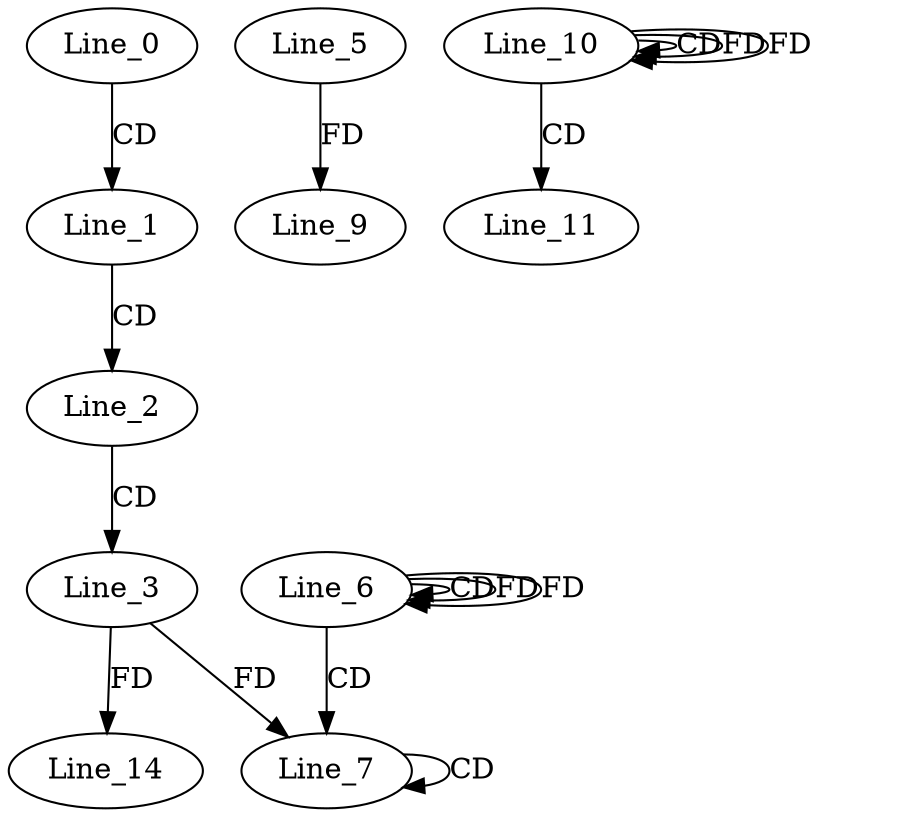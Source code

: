 digraph G {
  Line_0;
  Line_1;
  Line_2;
  Line_3;
  Line_6;
  Line_6;
  Line_6;
  Line_7;
  Line_7;
  Line_7;
  Line_5;
  Line_9;
  Line_10;
  Line_10;
  Line_10;
  Line_11;
  Line_14;
  Line_0 -> Line_1 [ label="CD" ];
  Line_1 -> Line_2 [ label="CD" ];
  Line_2 -> Line_3 [ label="CD" ];
  Line_6 -> Line_6 [ label="CD" ];
  Line_6 -> Line_6 [ label="FD" ];
  Line_6 -> Line_7 [ label="CD" ];
  Line_7 -> Line_7 [ label="CD" ];
  Line_3 -> Line_7 [ label="FD" ];
  Line_5 -> Line_9 [ label="FD" ];
  Line_10 -> Line_10 [ label="CD" ];
  Line_10 -> Line_10 [ label="FD" ];
  Line_10 -> Line_11 [ label="CD" ];
  Line_3 -> Line_14 [ label="FD" ];
  Line_6 -> Line_6 [ label="FD" ];
  Line_10 -> Line_10 [ label="FD" ];
}
